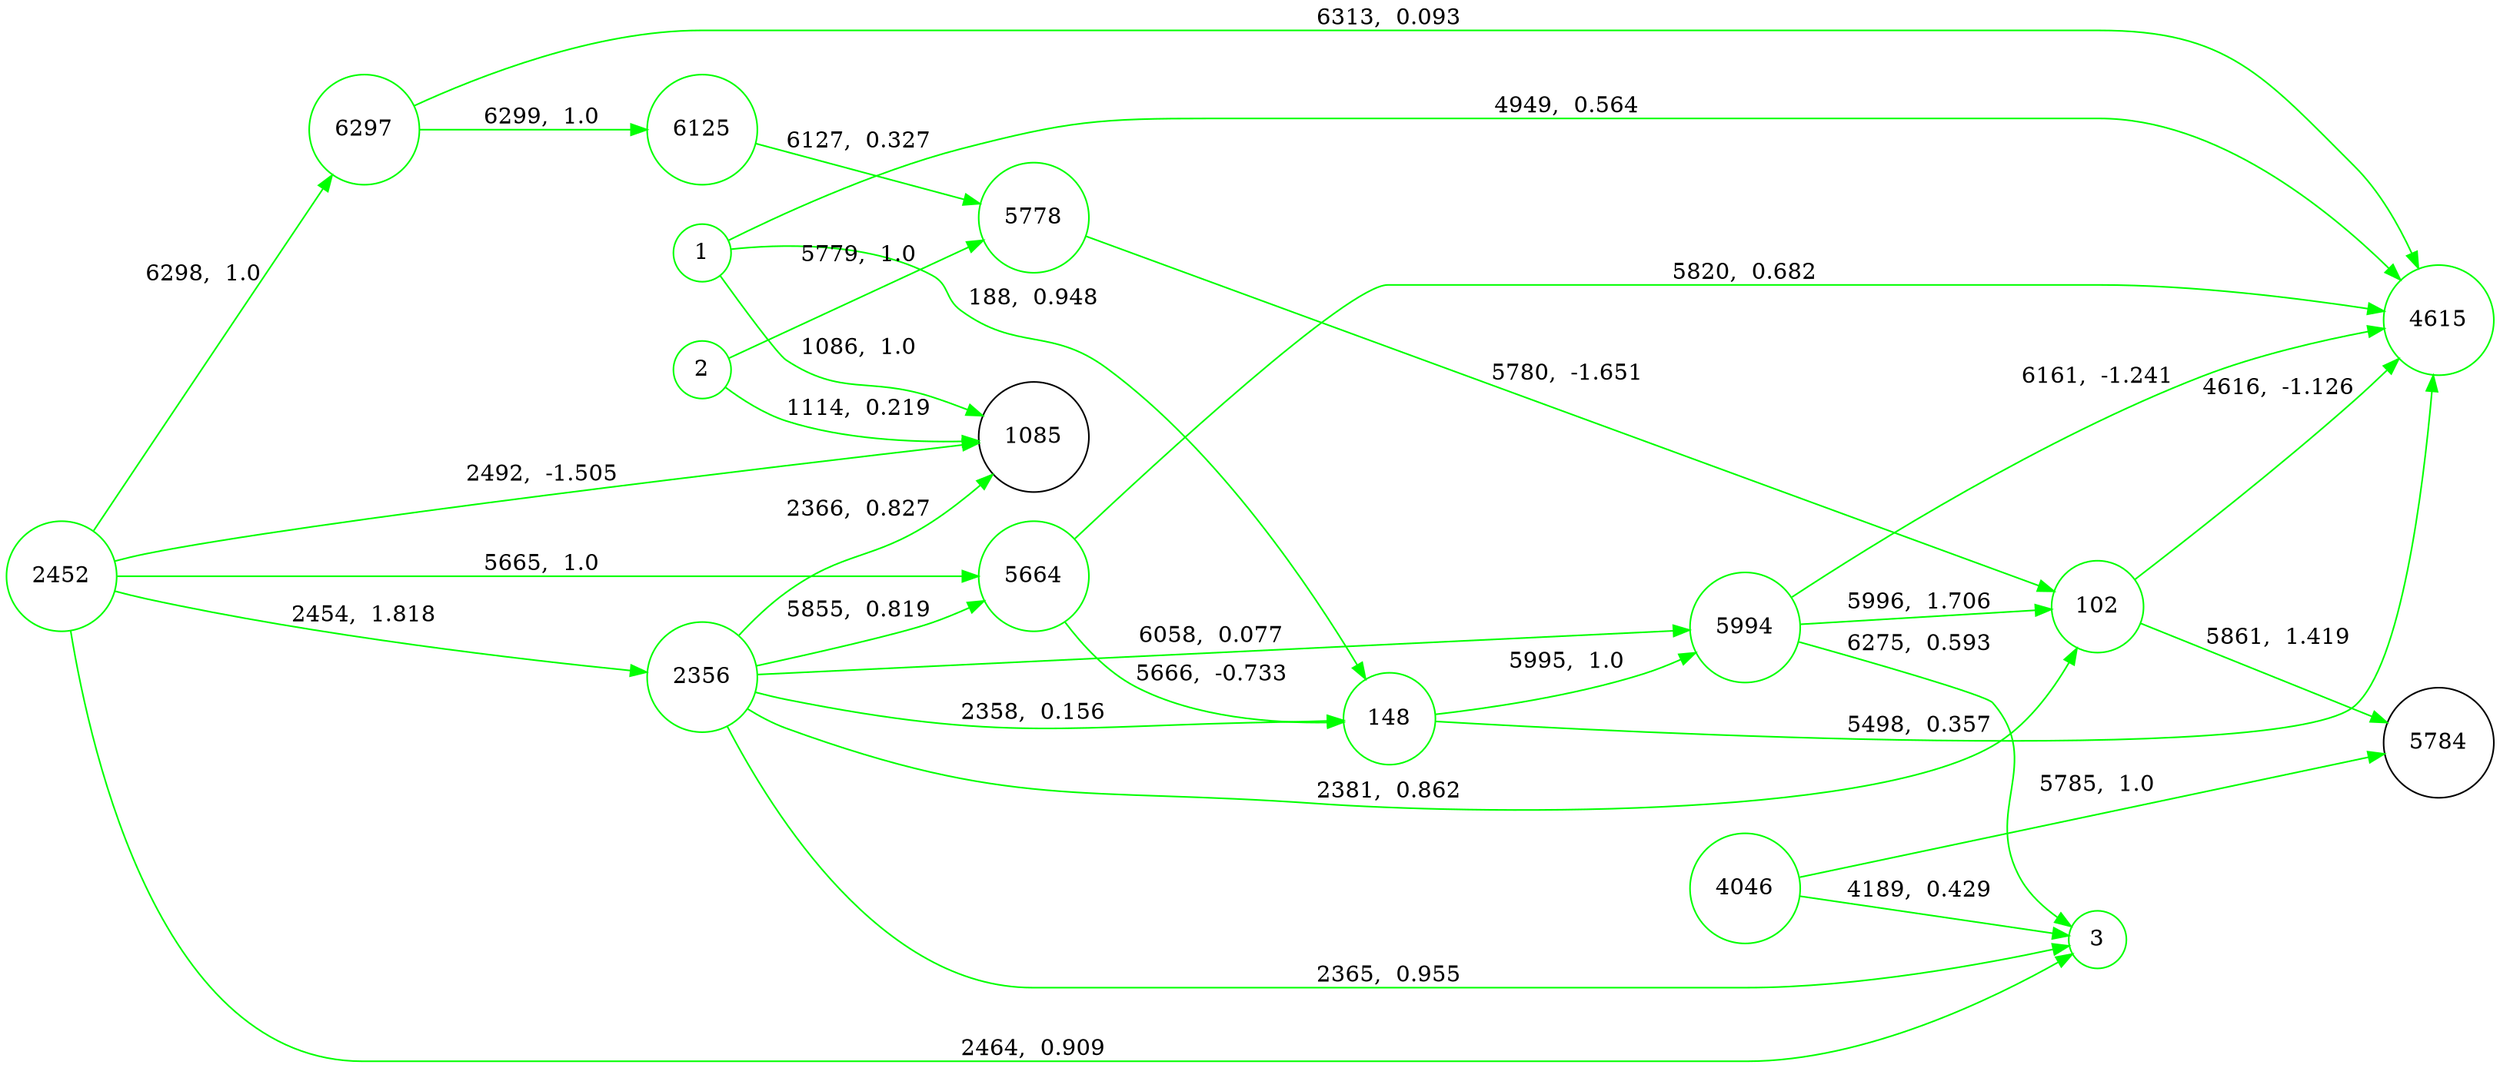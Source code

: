 digraph {
	rankdir=LR;
	node [shape=circle];
	1->1085[color=green,label="1086,  1.0",penwidth=1.0];
	1->148[color=green,label="188,  0.948",penwidth=1.0];
	1->4615[color=green,label="4949,  0.564",penwidth=1.0];
	1 [color=green]
	2->1085[color=green,label="1114,  0.219",penwidth=1.0];
	2->5778[color=green,label="5779,  1.0",penwidth=1.0];
	2 [color=green]
	{rank=same; 1, 2}
	2452->2356[color=green,label="2454,  1.818",penwidth=1.0];
	2452->3[color=green,label="2464,  0.909",penwidth=1.0];
	2452->5664[color=green,label="5665,  1.0",penwidth=1.0];
	2452->1085[color=green,label="2492,  -1.505",penwidth=1.0];
	2452->6297[color=green,label="6298,  1.0",penwidth=1.0];
	2452 [color=green]
	{rank=same; 2452}
	6297->6125[color=green,label="6299,  1.0",penwidth=1.0];
	6297->4615[color=green,label="6313,  0.093",penwidth=1.0];
	6297 [color=green]
	{rank=same; 6297}
	2356->148[color=green,label="2358,  0.156",penwidth=1.0];
	2356->1085[color=green,label="2366,  0.827",penwidth=1.0];
	2356->102[color=green,label="2381,  0.862",penwidth=1.0];
	2356->3[color=green,label="2365,  0.955",penwidth=1.0];
	2356->5664[color=green,label="5855,  0.819",penwidth=1.0];
	2356->5994[color=green,label="6058,  0.077",penwidth=1.0];
	2356 [color=green]
	6125->5778[color=green,label="6127,  0.327",penwidth=1.0];
	6125 [color=green]
	{rank=same; 2356, 6125}
	5664->148[color=green,label="5666,  -0.733",penwidth=1.0];
	5664->4615[color=green,label="5820,  0.682",penwidth=1.0];
	5664 [color=green]
	{rank=same; 5664}
	5778->102[color=green,label="5780,  -1.651",penwidth=1.0];
	5778 [color=green]
	{rank=same; 5778}
	148->4615[color=green,label="5498,  0.357",penwidth=1.0];
	148->5994[color=green,label="5995,  1.0",penwidth=1.0];
	148 [color=green]
	{rank=same; 148}
	5994->102[color=green,label="5996,  1.706",penwidth=1.0];
	5994->4615[color=green,label="6161,  -1.241",penwidth=1.0];
	5994->3[color=green,label="6275,  0.593",penwidth=1.0];
	5994 [color=green]
	{rank=same; 5994}
	102->4615[color=green,label="4616,  -1.126",penwidth=1.0];
	102->5784[color=green,label="5861,  1.419",penwidth=1.0];
	102 [color=green]
	{rank=same; 102}
	4615 [color=green]
	{rank=same; 4615}
	4046->3[color=green,label="4189,  0.429",penwidth=1.0];
	4046->5784[color=green,label="5785,  1.0",penwidth=1.0];
	4046 [color=green]
	{rank=same; 4046}
	{rank=same}
	{rank=same}
	3 [color=green]
	{rank=same; 3}
}